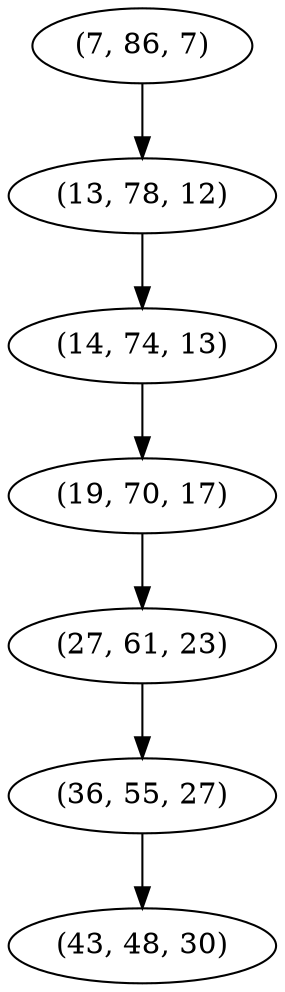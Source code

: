 digraph tree {
    "(7, 86, 7)";
    "(13, 78, 12)";
    "(14, 74, 13)";
    "(19, 70, 17)";
    "(27, 61, 23)";
    "(36, 55, 27)";
    "(43, 48, 30)";
    "(7, 86, 7)" -> "(13, 78, 12)";
    "(13, 78, 12)" -> "(14, 74, 13)";
    "(14, 74, 13)" -> "(19, 70, 17)";
    "(19, 70, 17)" -> "(27, 61, 23)";
    "(27, 61, 23)" -> "(36, 55, 27)";
    "(36, 55, 27)" -> "(43, 48, 30)";
}
